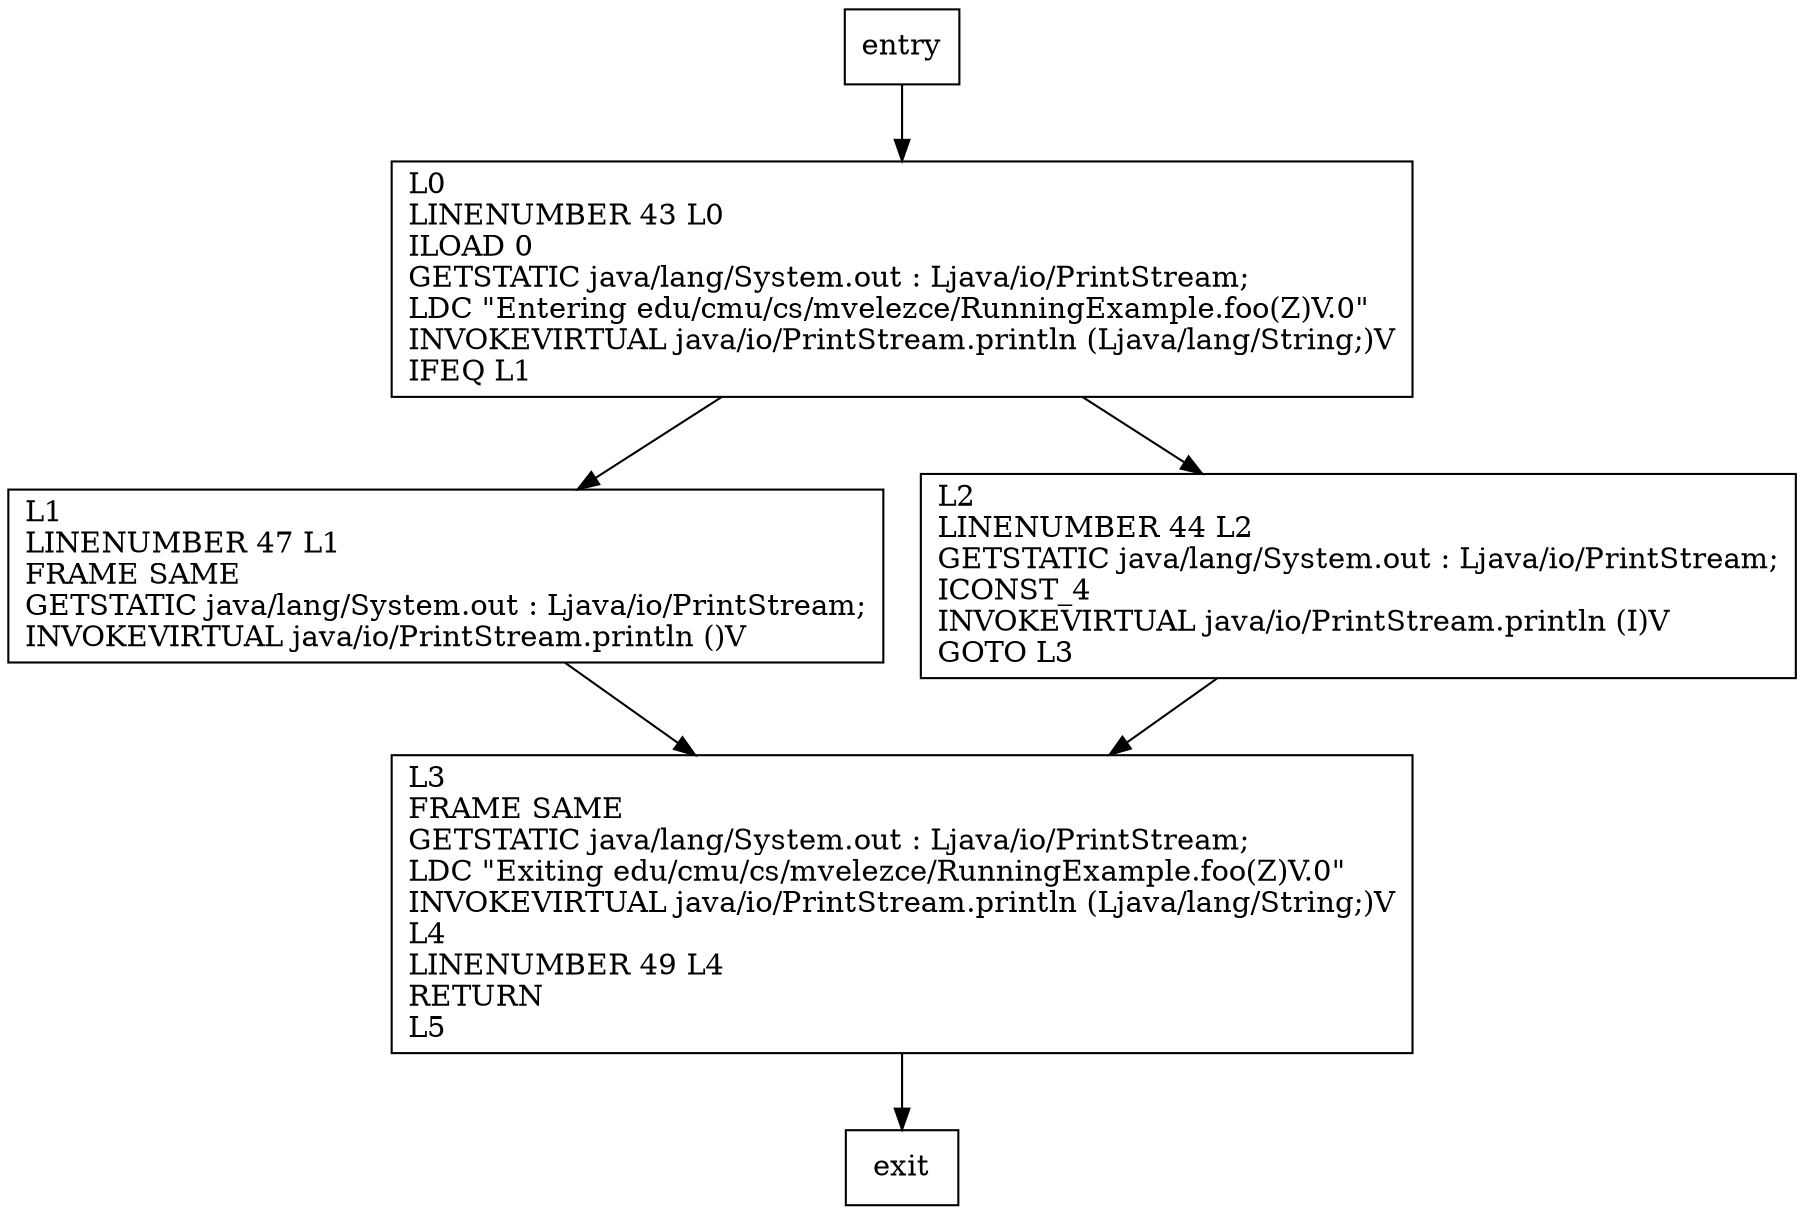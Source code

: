 digraph foo {
node [shape=record];
1866875501 [label="L0\lLINENUMBER 43 L0\lILOAD 0\lGETSTATIC java/lang/System.out : Ljava/io/PrintStream;\lLDC \"Entering edu/cmu/cs/mvelezce/RunningExample.foo(Z)V.0\"\lINVOKEVIRTUAL java/io/PrintStream.println (Ljava/lang/String;)V\lIFEQ L1\l"];
282265585 [label="L3\lFRAME SAME\lGETSTATIC java/lang/System.out : Ljava/io/PrintStream;\lLDC \"Exiting edu/cmu/cs/mvelezce/RunningExample.foo(Z)V.0\"\lINVOKEVIRTUAL java/io/PrintStream.println (Ljava/lang/String;)V\lL4\lLINENUMBER 49 L4\lRETURN\lL5\l"];
1936722816 [label="L1\lLINENUMBER 47 L1\lFRAME SAME\lGETSTATIC java/lang/System.out : Ljava/io/PrintStream;\lINVOKEVIRTUAL java/io/PrintStream.println ()V\l"];
1237825806 [label="L2\lLINENUMBER 44 L2\lGETSTATIC java/lang/System.out : Ljava/io/PrintStream;\lICONST_4\lINVOKEVIRTUAL java/io/PrintStream.println (I)V\lGOTO L3\l"];
entry;
exit;
entry -> 1866875501;
1866875501 -> 1936722816;
1866875501 -> 1237825806;
282265585 -> exit;
1936722816 -> 282265585;
1237825806 -> 282265585;
}
